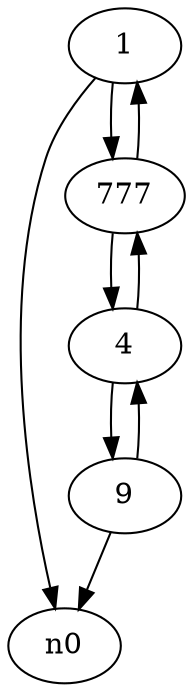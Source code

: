 digraph G {
    n1 [label="1"];
    n1 -> n0;
    n1 -> n4;
    n2 [label="4"];
    n2 -> n4;
    n2 -> n3;
    n3 [label="9"];
    n3 -> n2;
    n3 -> n0;
    n4 [label="777"];
    n4 -> n1;
    n4 -> n2;
}
